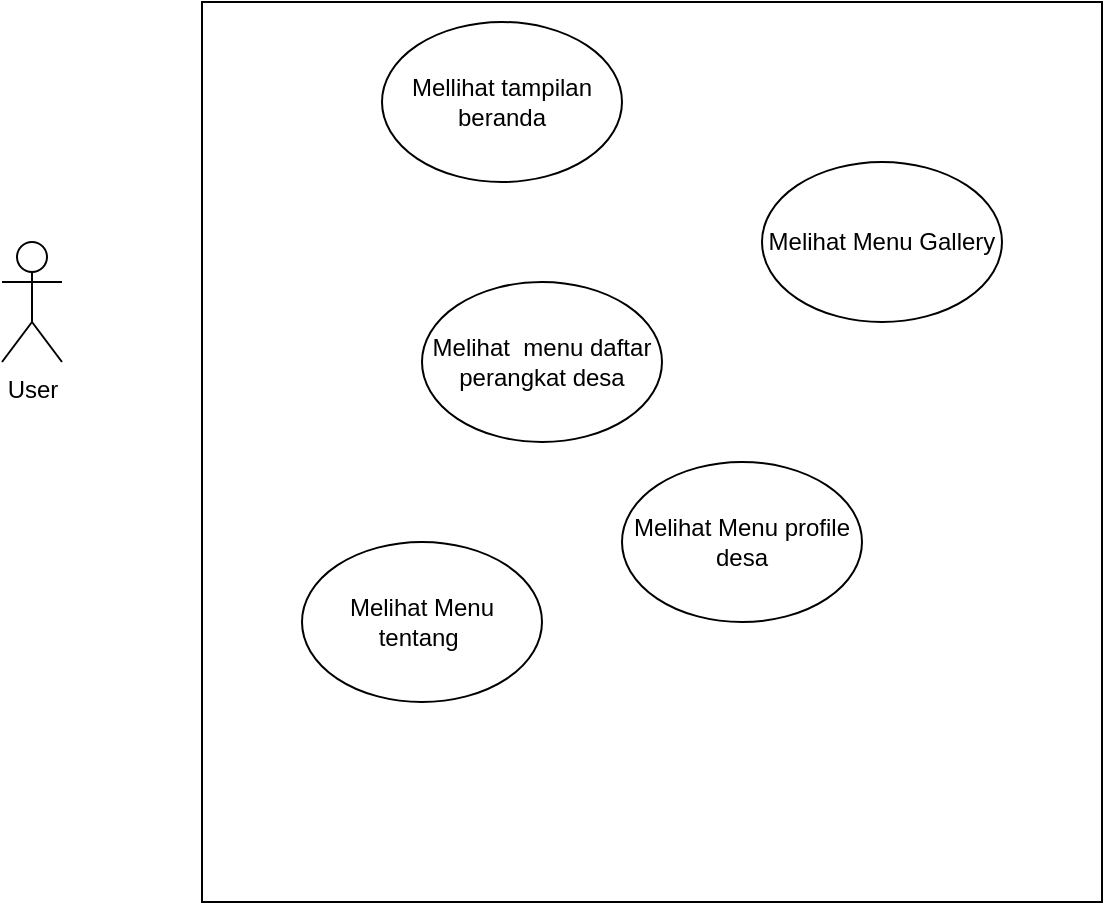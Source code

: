 <mxfile version="21.6.6" type="github">
  <diagram name="Page-1" id="-GwSkl9nzXwV50ArKSX1">
    <mxGraphModel dx="1009" dy="542" grid="1" gridSize="10" guides="1" tooltips="1" connect="1" arrows="1" fold="1" page="1" pageScale="1" pageWidth="850" pageHeight="1100" math="0" shadow="0">
      <root>
        <mxCell id="0" />
        <mxCell id="1" parent="0" />
        <mxCell id="dQai3DfMBmXv029jKbPG-1" value="" style="whiteSpace=wrap;html=1;aspect=fixed;" vertex="1" parent="1">
          <mxGeometry x="170" y="30" width="450" height="450" as="geometry" />
        </mxCell>
        <mxCell id="dQai3DfMBmXv029jKbPG-2" value="User" style="shape=umlActor;verticalLabelPosition=bottom;verticalAlign=top;html=1;outlineConnect=0;" vertex="1" parent="1">
          <mxGeometry x="70" y="150" width="30" height="60" as="geometry" />
        </mxCell>
        <mxCell id="dQai3DfMBmXv029jKbPG-3" value="Mellihat tampilan beranda" style="ellipse;whiteSpace=wrap;html=1;" vertex="1" parent="1">
          <mxGeometry x="260" y="40" width="120" height="80" as="geometry" />
        </mxCell>
        <mxCell id="dQai3DfMBmXv029jKbPG-4" value="Melihat&amp;nbsp; menu daftar perangkat desa" style="ellipse;whiteSpace=wrap;html=1;" vertex="1" parent="1">
          <mxGeometry x="280" y="170" width="120" height="80" as="geometry" />
        </mxCell>
        <mxCell id="dQai3DfMBmXv029jKbPG-5" value="Melihat Menu tentang&amp;nbsp;" style="ellipse;whiteSpace=wrap;html=1;" vertex="1" parent="1">
          <mxGeometry x="220" y="300" width="120" height="80" as="geometry" />
        </mxCell>
        <mxCell id="dQai3DfMBmXv029jKbPG-6" value="Melihat Menu profile desa" style="ellipse;whiteSpace=wrap;html=1;" vertex="1" parent="1">
          <mxGeometry x="380" y="260" width="120" height="80" as="geometry" />
        </mxCell>
        <mxCell id="dQai3DfMBmXv029jKbPG-7" value="Melihat Menu Gallery" style="ellipse;whiteSpace=wrap;html=1;" vertex="1" parent="1">
          <mxGeometry x="450" y="110" width="120" height="80" as="geometry" />
        </mxCell>
      </root>
    </mxGraphModel>
  </diagram>
</mxfile>
